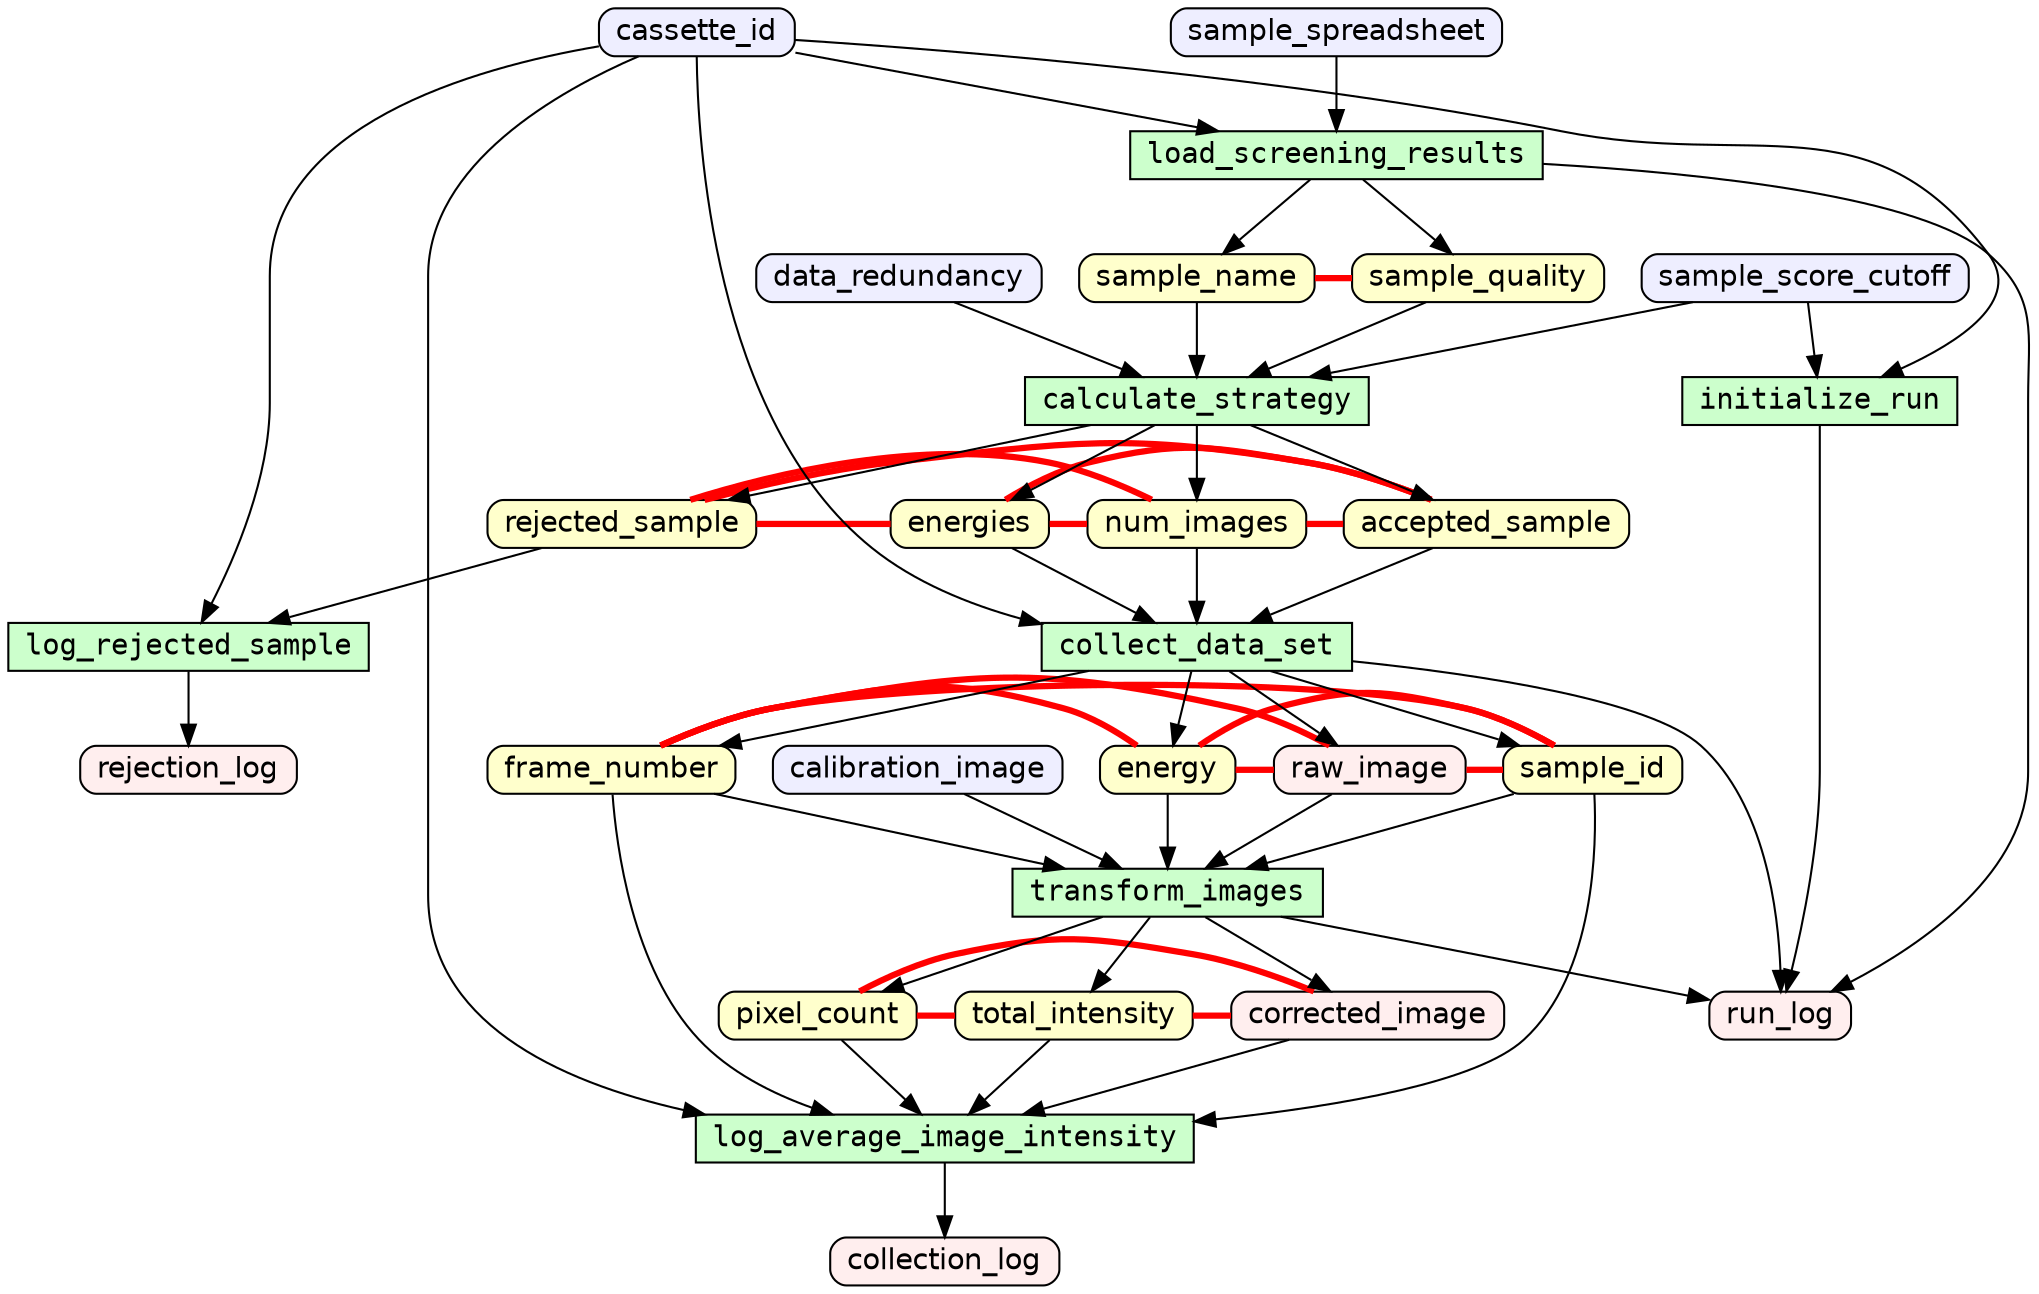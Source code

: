 digraph {
rankdir=TB
node [shape=box,fontname=Helvetica,fontsize=14,height=0,width=0]
edge [fontname=Helvetica,fontsize=12]
"accepted_sample"[style="filled,rounded" fillcolor="#FFFFCC",label="accepted_sample"]
"energies"[style="filled,rounded" fillcolor="#FFFFCC",label="energies"]
"energy"[style="filled,rounded" fillcolor="#FFFFCC",label="energy"]
"frame_number"[style="filled,rounded" fillcolor="#FFFFCC",label="frame_number"]
"num_images"[style="filled,rounded" fillcolor="#FFFFCC",label="num_images"]
"pixel_count"[style="filled,rounded" fillcolor="#FFFFCC",label="pixel_count"]
"rejected_sample"[style="filled,rounded" fillcolor="#FFFFCC",label="rejected_sample"]
"sample_id"[style="filled,rounded" fillcolor="#FFFFCC",label="sample_id"]
"sample_name"[style="filled,rounded" fillcolor="#FFFFCC",label="sample_name"]
"sample_quality"[style="filled,rounded" fillcolor="#FFFFCC",label="sample_quality"]
"total_intensity"[style="filled,rounded" fillcolor="#FFFFCC",label="total_intensity"]
"collection_log"[style="filled,rounded" fillcolor="#FFEEEE",label="collection_log"]
"corrected_image"[style="filled,rounded" fillcolor="#FFEEEE",label="corrected_image"]
"raw_image"[style="filled,rounded" fillcolor="#FFEEEE",label="raw_image"]
"rejection_log"[style="filled,rounded" fillcolor="#FFEEEE",label="rejection_log"]
"run_log"[style="filled,rounded" fillcolor="#FFEEEE",label="run_log"]
"calibration_image"[style="filled,rounded" fillcolor="#EEEEFF",label="calibration_image"]
"cassette_id"[style="filled,rounded" fillcolor="#EEEEFF",label="cassette_id"]
"data_redundancy"[style="filled,rounded" fillcolor="#EEEEFF",label="data_redundancy"]
"sample_score_cutoff"[style="filled,rounded" fillcolor="#EEEEFF",label="sample_score_cutoff"]
"sample_spreadsheet"[style="filled,rounded" fillcolor="#EEEEFF",label="sample_spreadsheet"]
"calculate_strategy"[style="filled" fontname=Courier fillcolor="#CCFFCC",label="calculate_strategy"]
"collect_data_set"[style="filled" fontname=Courier fillcolor="#CCFFCC",label="collect_data_set"]
"initialize_run"[style="filled" fontname=Courier fillcolor="#CCFFCC",label="initialize_run"]
"load_screening_results"[style="filled" fontname=Courier fillcolor="#CCFFCC",label="load_screening_results"]
"log_average_image_intensity"[style="filled" fontname=Courier fillcolor="#CCFFCC",label="log_average_image_intensity"]
"log_rejected_sample"[style="filled" fontname=Courier fillcolor="#CCFFCC",label="log_rejected_sample"]
"transform_images"[style="filled" fontname=Courier fillcolor="#CCFFCC",label="transform_images"]
accepted_sample -> collect_data_set [color="#000000"]
calculate_strategy -> accepted_sample [color="#000000"]
calculate_strategy -> energies [color="#000000"]
calculate_strategy -> num_images [color="#000000"]
calculate_strategy -> rejected_sample [color="#000000"]
calibration_image -> transform_images [color="#000000"]
cassette_id -> collect_data_set [color="#000000"]
cassette_id -> initialize_run [color="#000000"]
cassette_id -> load_screening_results [color="#000000"]
cassette_id -> log_average_image_intensity [color="#000000"]
cassette_id -> log_rejected_sample [color="#000000"]
collect_data_set -> energy [color="#000000"]
collect_data_set -> frame_number [color="#000000"]
collect_data_set -> raw_image [color="#000000"]
collect_data_set -> run_log [color="#000000"]
collect_data_set -> sample_id [color="#000000"]
corrected_image -> log_average_image_intensity [color="#000000"]
data_redundancy -> calculate_strategy [color="#000000"]
energies -> collect_data_set [color="#000000"]
energy -> transform_images [color="#000000"]
frame_number -> log_average_image_intensity [color="#000000"]
frame_number -> transform_images [color="#000000"]
initialize_run -> run_log [color="#000000"]
load_screening_results -> run_log [color="#000000"]
load_screening_results -> sample_name [color="#000000"]
load_screening_results -> sample_quality [color="#000000"]
log_average_image_intensity -> collection_log [color="#000000"]
log_rejected_sample -> rejection_log [color="#000000"]
num_images -> collect_data_set [color="#000000"]
pixel_count -> log_average_image_intensity [color="#000000"]
raw_image -> transform_images [color="#000000"]
rejected_sample -> log_rejected_sample [color="#000000"]
sample_id -> log_average_image_intensity [color="#000000"]
sample_id -> transform_images [color="#000000"]
sample_name -> calculate_strategy [color="#000000"]
sample_quality -> calculate_strategy [color="#000000"]
sample_score_cutoff -> calculate_strategy [color="#000000"]
sample_score_cutoff -> initialize_run [color="#000000"]
sample_spreadsheet -> load_screening_results [color="#000000"]
total_intensity -> log_average_image_intensity [color="#000000"]
transform_images -> corrected_image [color="#000000"]
transform_images -> pixel_count [color="#000000"]
transform_images -> run_log [color="#000000"]
transform_images -> total_intensity [color="#000000"]
energies -> accepted_sample [constraint=false color="#FF0000" dir=none penwidth=3]
frame_number -> energy [constraint=false color="#FF0000" dir=none penwidth=3]
num_images -> accepted_sample [constraint=false color="#FF0000" dir=none penwidth=3]
num_images -> energies [constraint=false color="#FF0000" dir=none penwidth=3]
pixel_count -> corrected_image [constraint=false color="#FF0000" dir=none penwidth=3]
raw_image -> energy [constraint=false color="#FF0000" dir=none penwidth=3]
raw_image -> frame_number [constraint=false color="#FF0000" dir=none penwidth=3]
rejected_sample -> accepted_sample [constraint=false color="#FF0000" dir=none penwidth=3]
rejected_sample -> energies [constraint=false color="#FF0000" dir=none penwidth=3]
rejected_sample -> num_images [constraint=false color="#FF0000" dir=none penwidth=3]
sample_id -> energy [constraint=false color="#FF0000" dir=none penwidth=3]
sample_id -> frame_number [constraint=false color="#FF0000" dir=none penwidth=3]
sample_id -> raw_image [constraint=false color="#FF0000" dir=none penwidth=3]
sample_quality -> sample_name [constraint=false color="#FF0000" dir=none penwidth=3]
total_intensity -> corrected_image [constraint=false color="#FF0000" dir=none penwidth=3]
total_intensity -> pixel_count [constraint=false color="#FF0000" dir=none penwidth=3]
}